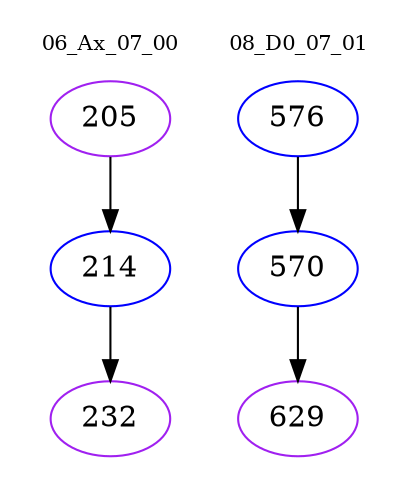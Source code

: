 digraph{
subgraph cluster_0 {
color = white
label = "06_Ax_07_00";
fontsize=10;
T0_205 [label="205", color="purple"]
T0_205 -> T0_214 [color="black"]
T0_214 [label="214", color="blue"]
T0_214 -> T0_232 [color="black"]
T0_232 [label="232", color="purple"]
}
subgraph cluster_1 {
color = white
label = "08_D0_07_01";
fontsize=10;
T1_576 [label="576", color="blue"]
T1_576 -> T1_570 [color="black"]
T1_570 [label="570", color="blue"]
T1_570 -> T1_629 [color="black"]
T1_629 [label="629", color="purple"]
}
}
